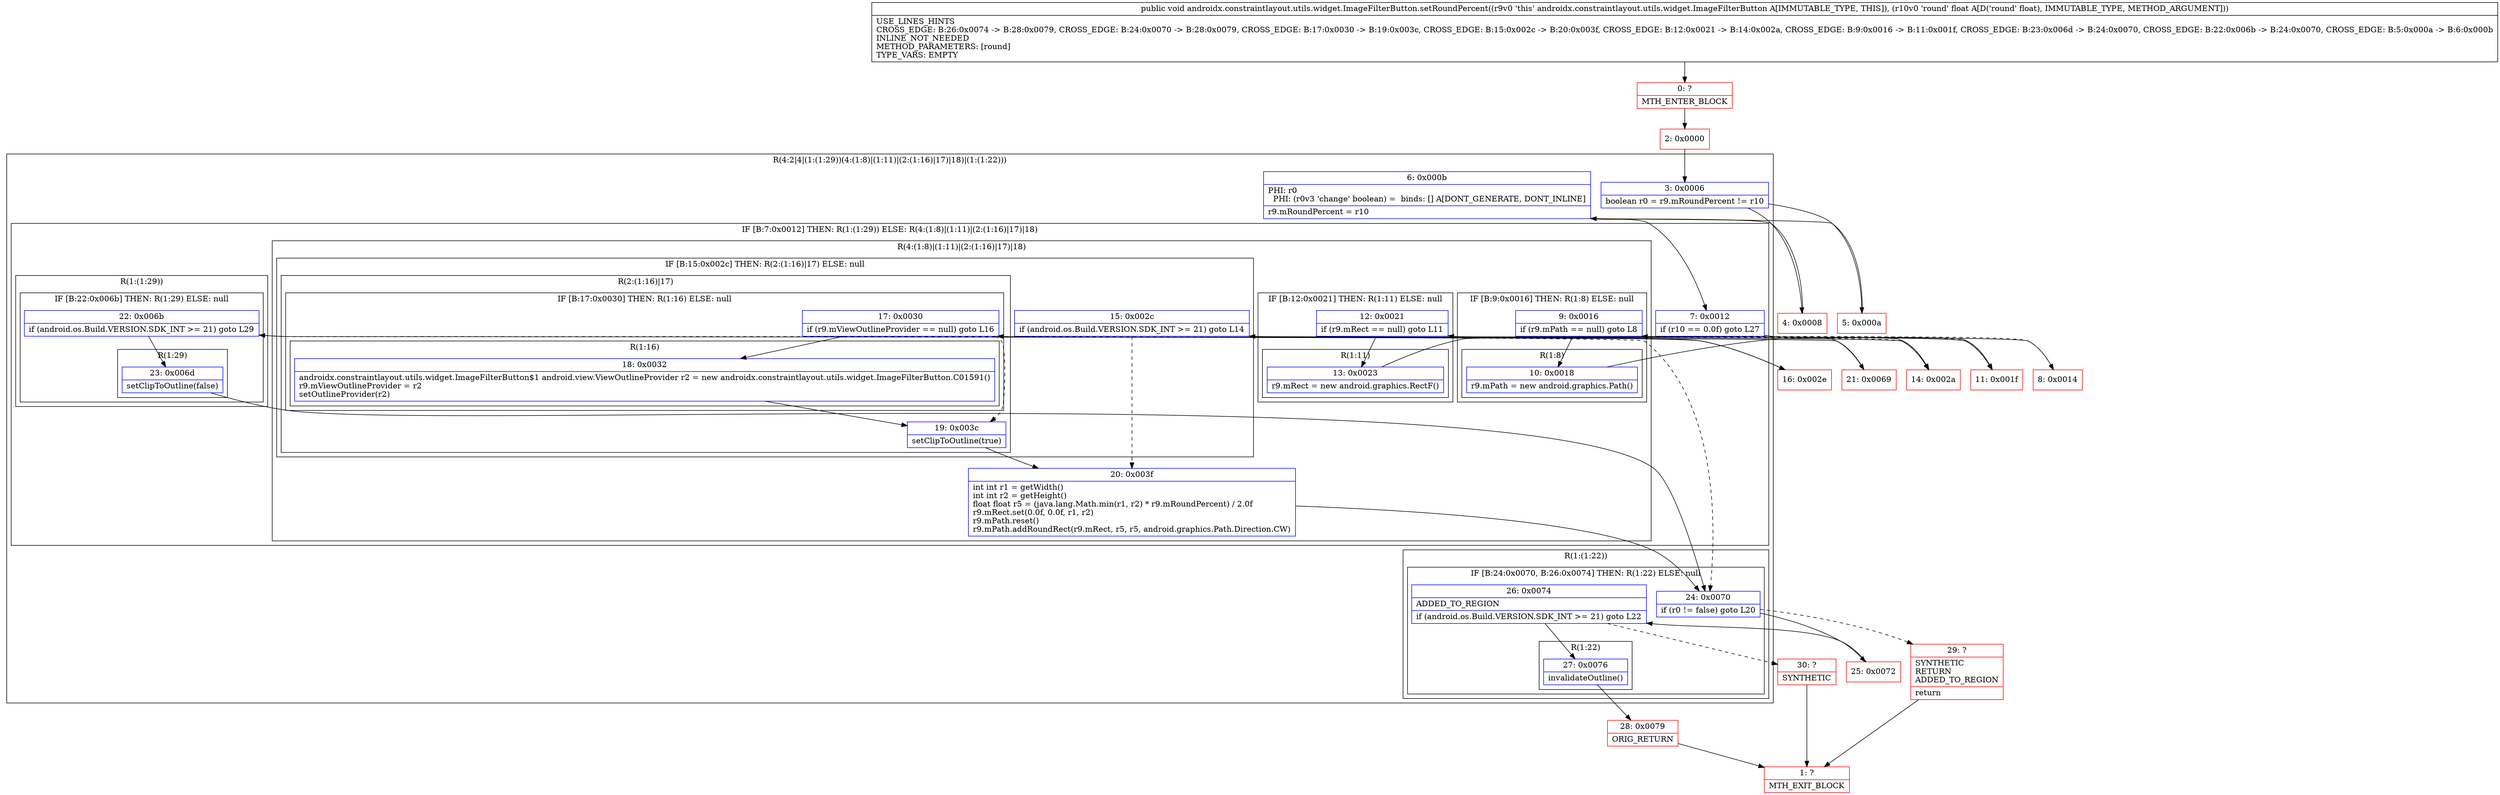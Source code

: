 digraph "CFG forandroidx.constraintlayout.utils.widget.ImageFilterButton.setRoundPercent(F)V" {
subgraph cluster_Region_888262860 {
label = "R(4:2|4|(1:(1:29))(4:(1:8)|(1:11)|(2:(1:16)|17)|18)|(1:(1:22)))";
node [shape=record,color=blue];
Node_3 [shape=record,label="{3\:\ 0x0006|boolean r0 = r9.mRoundPercent != r10\l}"];
Node_6 [shape=record,label="{6\:\ 0x000b|PHI: r0 \l  PHI: (r0v3 'change' boolean) =  binds: [] A[DONT_GENERATE, DONT_INLINE]\l|r9.mRoundPercent = r10\l}"];
subgraph cluster_IfRegion_2019705416 {
label = "IF [B:7:0x0012] THEN: R(1:(1:29)) ELSE: R(4:(1:8)|(1:11)|(2:(1:16)|17)|18)";
node [shape=record,color=blue];
Node_7 [shape=record,label="{7\:\ 0x0012|if (r10 == 0.0f) goto L27\l}"];
subgraph cluster_Region_1067973856 {
label = "R(1:(1:29))";
node [shape=record,color=blue];
subgraph cluster_IfRegion_1772429892 {
label = "IF [B:22:0x006b] THEN: R(1:29) ELSE: null";
node [shape=record,color=blue];
Node_22 [shape=record,label="{22\:\ 0x006b|if (android.os.Build.VERSION.SDK_INT \>= 21) goto L29\l}"];
subgraph cluster_Region_333564441 {
label = "R(1:29)";
node [shape=record,color=blue];
Node_23 [shape=record,label="{23\:\ 0x006d|setClipToOutline(false)\l}"];
}
}
}
subgraph cluster_Region_160581493 {
label = "R(4:(1:8)|(1:11)|(2:(1:16)|17)|18)";
node [shape=record,color=blue];
subgraph cluster_IfRegion_2038147631 {
label = "IF [B:9:0x0016] THEN: R(1:8) ELSE: null";
node [shape=record,color=blue];
Node_9 [shape=record,label="{9\:\ 0x0016|if (r9.mPath == null) goto L8\l}"];
subgraph cluster_Region_2033916188 {
label = "R(1:8)";
node [shape=record,color=blue];
Node_10 [shape=record,label="{10\:\ 0x0018|r9.mPath = new android.graphics.Path()\l}"];
}
}
subgraph cluster_IfRegion_969712509 {
label = "IF [B:12:0x0021] THEN: R(1:11) ELSE: null";
node [shape=record,color=blue];
Node_12 [shape=record,label="{12\:\ 0x0021|if (r9.mRect == null) goto L11\l}"];
subgraph cluster_Region_618665823 {
label = "R(1:11)";
node [shape=record,color=blue];
Node_13 [shape=record,label="{13\:\ 0x0023|r9.mRect = new android.graphics.RectF()\l}"];
}
}
subgraph cluster_IfRegion_7273278 {
label = "IF [B:15:0x002c] THEN: R(2:(1:16)|17) ELSE: null";
node [shape=record,color=blue];
Node_15 [shape=record,label="{15\:\ 0x002c|if (android.os.Build.VERSION.SDK_INT \>= 21) goto L14\l}"];
subgraph cluster_Region_557642198 {
label = "R(2:(1:16)|17)";
node [shape=record,color=blue];
subgraph cluster_IfRegion_2109176263 {
label = "IF [B:17:0x0030] THEN: R(1:16) ELSE: null";
node [shape=record,color=blue];
Node_17 [shape=record,label="{17\:\ 0x0030|if (r9.mViewOutlineProvider == null) goto L16\l}"];
subgraph cluster_Region_1654381093 {
label = "R(1:16)";
node [shape=record,color=blue];
Node_18 [shape=record,label="{18\:\ 0x0032|androidx.constraintlayout.utils.widget.ImageFilterButton$1 android.view.ViewOutlineProvider r2 = new androidx.constraintlayout.utils.widget.ImageFilterButton.C01591()\lr9.mViewOutlineProvider = r2\lsetOutlineProvider(r2)\l}"];
}
}
Node_19 [shape=record,label="{19\:\ 0x003c|setClipToOutline(true)\l}"];
}
}
Node_20 [shape=record,label="{20\:\ 0x003f|int int r1 = getWidth()\lint int r2 = getHeight()\lfloat float r5 = (java.lang.Math.min(r1, r2) * r9.mRoundPercent) \/ 2.0f\lr9.mRect.set(0.0f, 0.0f, r1, r2)\lr9.mPath.reset()\lr9.mPath.addRoundRect(r9.mRect, r5, r5, android.graphics.Path.Direction.CW)\l}"];
}
}
subgraph cluster_Region_1498010561 {
label = "R(1:(1:22))";
node [shape=record,color=blue];
subgraph cluster_IfRegion_973625837 {
label = "IF [B:24:0x0070, B:26:0x0074] THEN: R(1:22) ELSE: null";
node [shape=record,color=blue];
Node_24 [shape=record,label="{24\:\ 0x0070|if (r0 != false) goto L20\l}"];
Node_26 [shape=record,label="{26\:\ 0x0074|ADDED_TO_REGION\l|if (android.os.Build.VERSION.SDK_INT \>= 21) goto L22\l}"];
subgraph cluster_Region_780756189 {
label = "R(1:22)";
node [shape=record,color=blue];
Node_27 [shape=record,label="{27\:\ 0x0076|invalidateOutline()\l}"];
}
}
}
}
Node_0 [shape=record,color=red,label="{0\:\ ?|MTH_ENTER_BLOCK\l}"];
Node_2 [shape=record,color=red,label="{2\:\ 0x0000}"];
Node_4 [shape=record,color=red,label="{4\:\ 0x0008}"];
Node_8 [shape=record,color=red,label="{8\:\ 0x0014}"];
Node_11 [shape=record,color=red,label="{11\:\ 0x001f}"];
Node_14 [shape=record,color=red,label="{14\:\ 0x002a}"];
Node_16 [shape=record,color=red,label="{16\:\ 0x002e}"];
Node_25 [shape=record,color=red,label="{25\:\ 0x0072}"];
Node_28 [shape=record,color=red,label="{28\:\ 0x0079|ORIG_RETURN\l}"];
Node_1 [shape=record,color=red,label="{1\:\ ?|MTH_EXIT_BLOCK\l}"];
Node_30 [shape=record,color=red,label="{30\:\ ?|SYNTHETIC\l}"];
Node_29 [shape=record,color=red,label="{29\:\ ?|SYNTHETIC\lRETURN\lADDED_TO_REGION\l|return\l}"];
Node_21 [shape=record,color=red,label="{21\:\ 0x0069}"];
Node_5 [shape=record,color=red,label="{5\:\ 0x000a}"];
MethodNode[shape=record,label="{public void androidx.constraintlayout.utils.widget.ImageFilterButton.setRoundPercent((r9v0 'this' androidx.constraintlayout.utils.widget.ImageFilterButton A[IMMUTABLE_TYPE, THIS]), (r10v0 'round' float A[D('round' float), IMMUTABLE_TYPE, METHOD_ARGUMENT]))  | USE_LINES_HINTS\lCROSS_EDGE: B:26:0x0074 \-\> B:28:0x0079, CROSS_EDGE: B:24:0x0070 \-\> B:28:0x0079, CROSS_EDGE: B:17:0x0030 \-\> B:19:0x003c, CROSS_EDGE: B:15:0x002c \-\> B:20:0x003f, CROSS_EDGE: B:12:0x0021 \-\> B:14:0x002a, CROSS_EDGE: B:9:0x0016 \-\> B:11:0x001f, CROSS_EDGE: B:23:0x006d \-\> B:24:0x0070, CROSS_EDGE: B:22:0x006b \-\> B:24:0x0070, CROSS_EDGE: B:5:0x000a \-\> B:6:0x000b\lINLINE_NOT_NEEDED\lMETHOD_PARAMETERS: [round]\lTYPE_VARS: EMPTY\l}"];
MethodNode -> Node_0;Node_3 -> Node_4;
Node_3 -> Node_5;
Node_6 -> Node_7;
Node_7 -> Node_8[style=dashed];
Node_7 -> Node_21;
Node_22 -> Node_23;
Node_22 -> Node_24[style=dashed];
Node_23 -> Node_24;
Node_9 -> Node_10;
Node_9 -> Node_11[style=dashed];
Node_10 -> Node_11;
Node_12 -> Node_13;
Node_12 -> Node_14[style=dashed];
Node_13 -> Node_14;
Node_15 -> Node_16;
Node_15 -> Node_20[style=dashed];
Node_17 -> Node_18;
Node_17 -> Node_19[style=dashed];
Node_18 -> Node_19;
Node_19 -> Node_20;
Node_20 -> Node_24;
Node_24 -> Node_25;
Node_24 -> Node_29[style=dashed];
Node_26 -> Node_27;
Node_26 -> Node_30[style=dashed];
Node_27 -> Node_28;
Node_0 -> Node_2;
Node_2 -> Node_3;
Node_4 -> Node_6;
Node_8 -> Node_9;
Node_11 -> Node_12;
Node_14 -> Node_15;
Node_16 -> Node_17;
Node_25 -> Node_26;
Node_28 -> Node_1;
Node_30 -> Node_1;
Node_29 -> Node_1;
Node_21 -> Node_22;
Node_5 -> Node_6;
}

